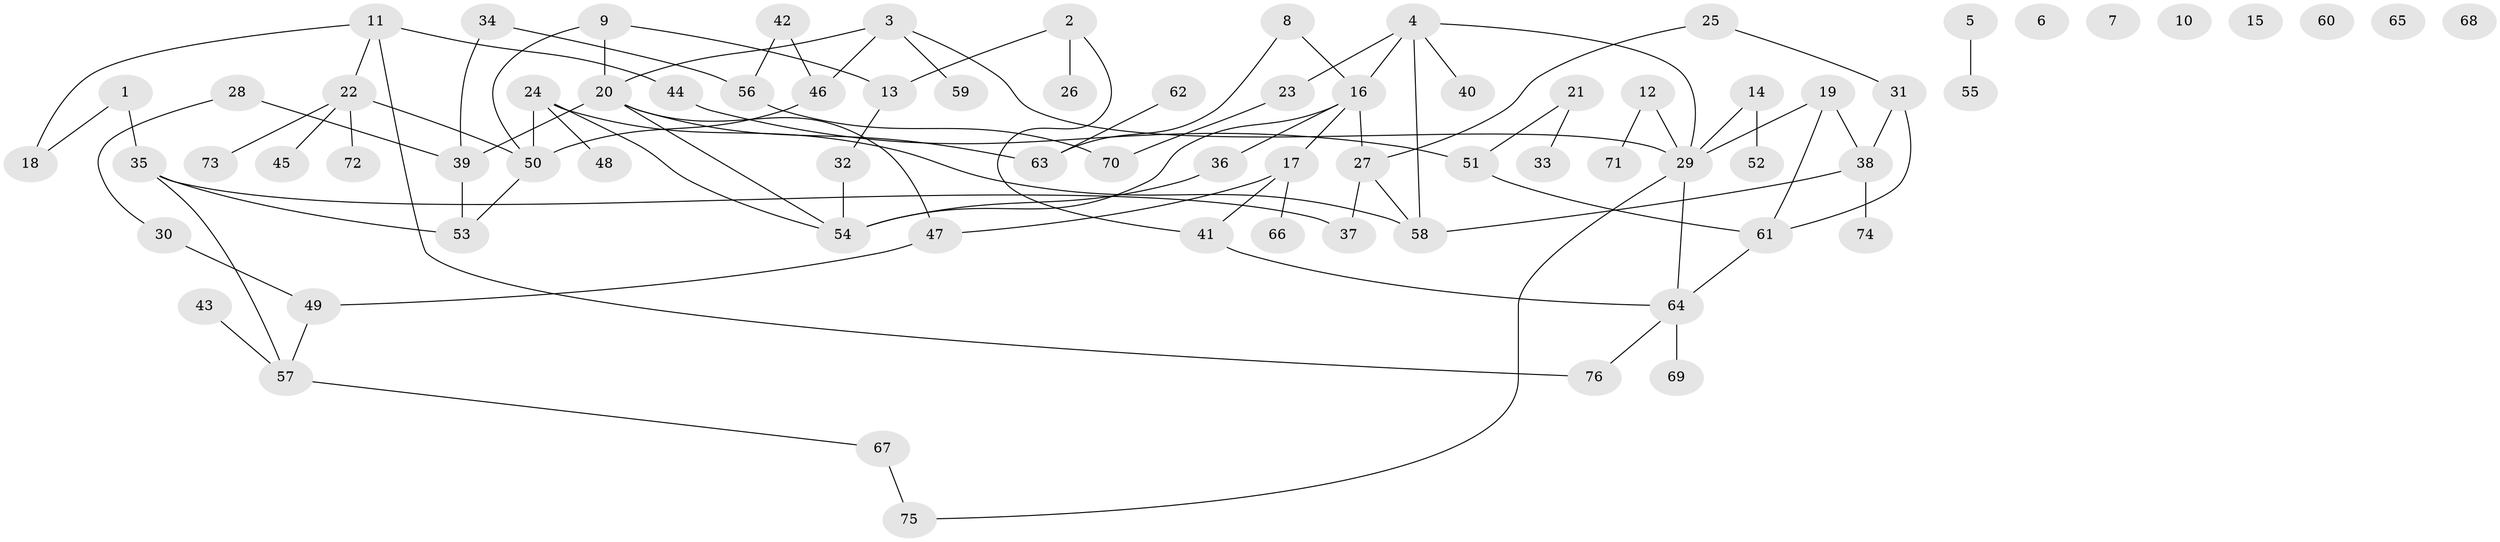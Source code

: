 // Generated by graph-tools (version 1.1) at 2025/39/03/09/25 04:39:38]
// undirected, 76 vertices, 92 edges
graph export_dot {
graph [start="1"]
  node [color=gray90,style=filled];
  1;
  2;
  3;
  4;
  5;
  6;
  7;
  8;
  9;
  10;
  11;
  12;
  13;
  14;
  15;
  16;
  17;
  18;
  19;
  20;
  21;
  22;
  23;
  24;
  25;
  26;
  27;
  28;
  29;
  30;
  31;
  32;
  33;
  34;
  35;
  36;
  37;
  38;
  39;
  40;
  41;
  42;
  43;
  44;
  45;
  46;
  47;
  48;
  49;
  50;
  51;
  52;
  53;
  54;
  55;
  56;
  57;
  58;
  59;
  60;
  61;
  62;
  63;
  64;
  65;
  66;
  67;
  68;
  69;
  70;
  71;
  72;
  73;
  74;
  75;
  76;
  1 -- 18;
  1 -- 35;
  2 -- 13;
  2 -- 26;
  2 -- 41;
  3 -- 20;
  3 -- 29;
  3 -- 46;
  3 -- 59;
  4 -- 16;
  4 -- 23;
  4 -- 29;
  4 -- 40;
  4 -- 58;
  5 -- 55;
  8 -- 16;
  8 -- 63;
  9 -- 13;
  9 -- 20;
  9 -- 50;
  11 -- 18;
  11 -- 22;
  11 -- 44;
  11 -- 76;
  12 -- 29;
  12 -- 71;
  13 -- 32;
  14 -- 29;
  14 -- 52;
  16 -- 17;
  16 -- 27;
  16 -- 36;
  16 -- 54;
  17 -- 41;
  17 -- 47;
  17 -- 66;
  19 -- 29;
  19 -- 38;
  19 -- 61;
  20 -- 39;
  20 -- 47;
  20 -- 54;
  20 -- 63;
  21 -- 33;
  21 -- 51;
  22 -- 45;
  22 -- 50;
  22 -- 72;
  22 -- 73;
  23 -- 70;
  24 -- 48;
  24 -- 50;
  24 -- 54;
  24 -- 58;
  25 -- 27;
  25 -- 31;
  27 -- 37;
  27 -- 58;
  28 -- 30;
  28 -- 39;
  29 -- 64;
  29 -- 75;
  30 -- 49;
  31 -- 38;
  31 -- 61;
  32 -- 54;
  34 -- 39;
  34 -- 56;
  35 -- 37;
  35 -- 53;
  35 -- 57;
  36 -- 54;
  38 -- 58;
  38 -- 74;
  39 -- 53;
  41 -- 64;
  42 -- 46;
  42 -- 56;
  43 -- 57;
  44 -- 51;
  46 -- 50;
  47 -- 49;
  49 -- 57;
  50 -- 53;
  51 -- 61;
  56 -- 70;
  57 -- 67;
  61 -- 64;
  62 -- 63;
  64 -- 69;
  64 -- 76;
  67 -- 75;
}
